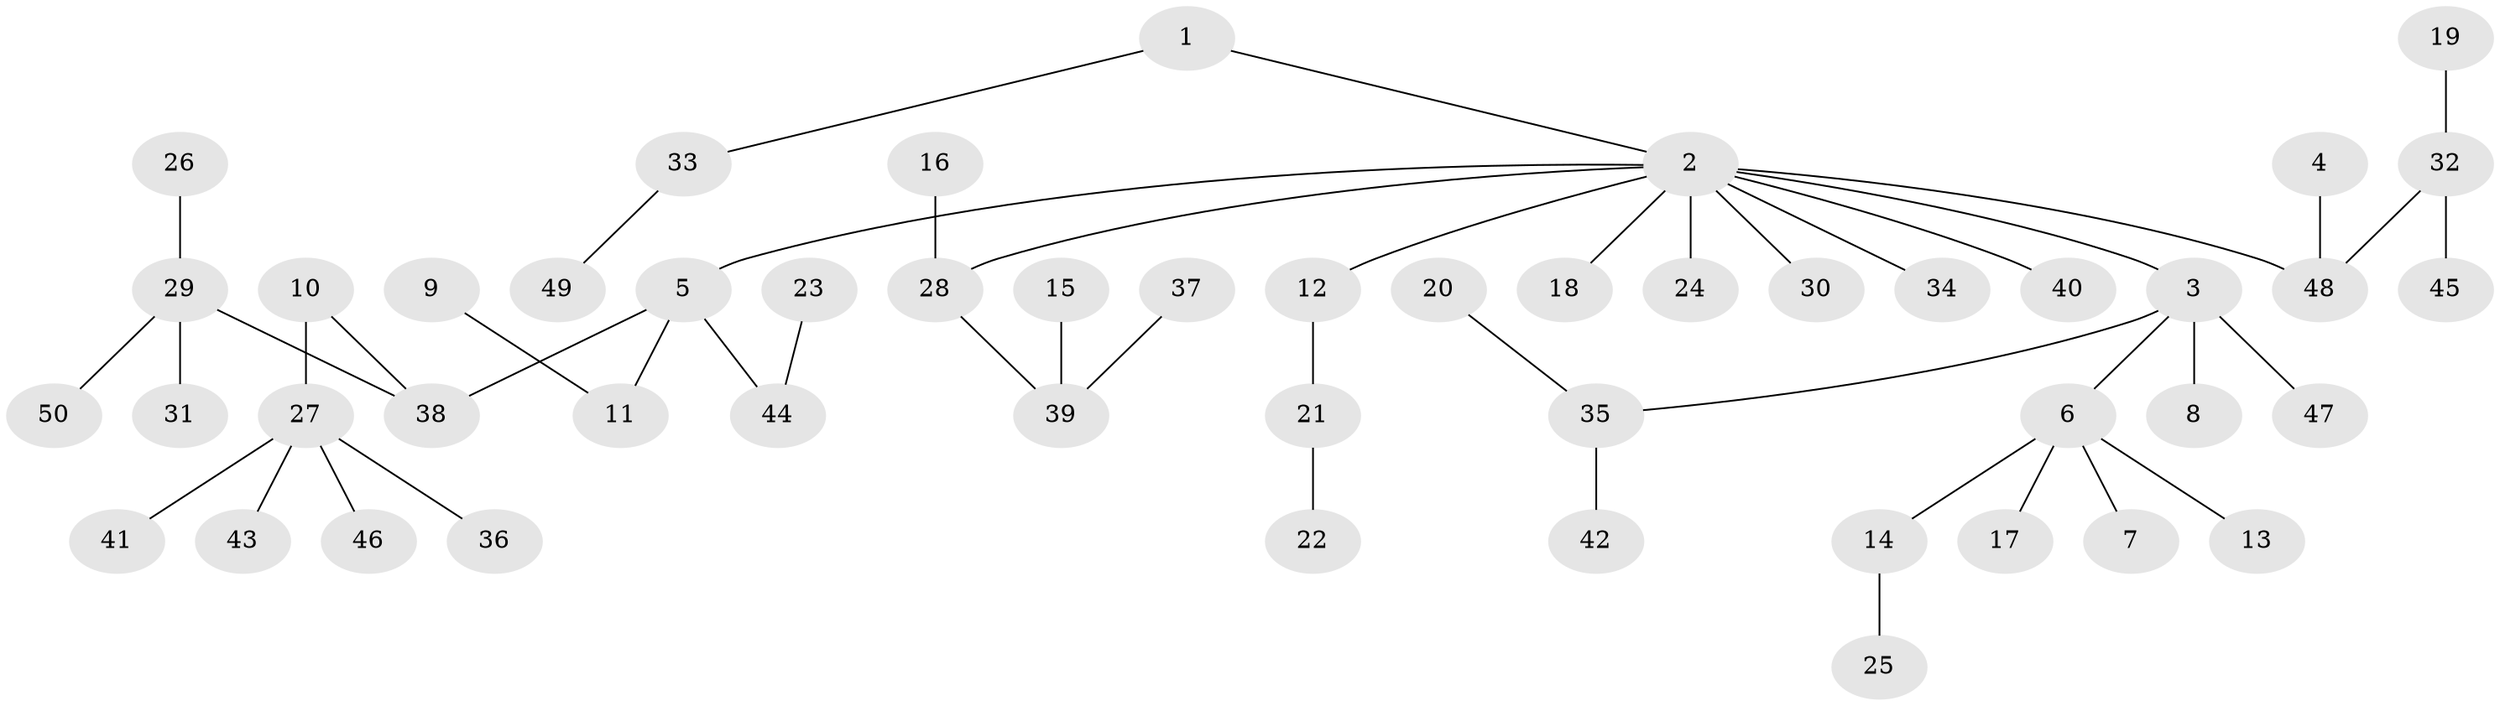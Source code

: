 // original degree distribution, {4: 0.09090909090909091, 6: 0.010101010101010102, 5: 0.04040404040404041, 2: 0.23232323232323232, 3: 0.13131313131313133, 1: 0.494949494949495}
// Generated by graph-tools (version 1.1) at 2025/26/03/09/25 03:26:25]
// undirected, 50 vertices, 49 edges
graph export_dot {
graph [start="1"]
  node [color=gray90,style=filled];
  1;
  2;
  3;
  4;
  5;
  6;
  7;
  8;
  9;
  10;
  11;
  12;
  13;
  14;
  15;
  16;
  17;
  18;
  19;
  20;
  21;
  22;
  23;
  24;
  25;
  26;
  27;
  28;
  29;
  30;
  31;
  32;
  33;
  34;
  35;
  36;
  37;
  38;
  39;
  40;
  41;
  42;
  43;
  44;
  45;
  46;
  47;
  48;
  49;
  50;
  1 -- 2 [weight=1.0];
  1 -- 33 [weight=1.0];
  2 -- 3 [weight=1.0];
  2 -- 5 [weight=1.0];
  2 -- 12 [weight=1.0];
  2 -- 18 [weight=1.0];
  2 -- 24 [weight=1.0];
  2 -- 28 [weight=1.0];
  2 -- 30 [weight=1.0];
  2 -- 34 [weight=1.0];
  2 -- 40 [weight=1.0];
  2 -- 48 [weight=1.0];
  3 -- 6 [weight=1.0];
  3 -- 8 [weight=1.0];
  3 -- 35 [weight=1.0];
  3 -- 47 [weight=1.0];
  4 -- 48 [weight=1.0];
  5 -- 11 [weight=1.0];
  5 -- 38 [weight=1.0];
  5 -- 44 [weight=1.0];
  6 -- 7 [weight=1.0];
  6 -- 13 [weight=1.0];
  6 -- 14 [weight=1.0];
  6 -- 17 [weight=1.0];
  9 -- 11 [weight=1.0];
  10 -- 27 [weight=1.0];
  10 -- 38 [weight=1.0];
  12 -- 21 [weight=1.0];
  14 -- 25 [weight=1.0];
  15 -- 39 [weight=1.0];
  16 -- 28 [weight=1.0];
  19 -- 32 [weight=1.0];
  20 -- 35 [weight=1.0];
  21 -- 22 [weight=1.0];
  23 -- 44 [weight=1.0];
  26 -- 29 [weight=1.0];
  27 -- 36 [weight=1.0];
  27 -- 41 [weight=1.0];
  27 -- 43 [weight=1.0];
  27 -- 46 [weight=1.0];
  28 -- 39 [weight=1.0];
  29 -- 31 [weight=1.0];
  29 -- 38 [weight=1.0];
  29 -- 50 [weight=1.0];
  32 -- 45 [weight=1.0];
  32 -- 48 [weight=1.0];
  33 -- 49 [weight=1.0];
  35 -- 42 [weight=1.0];
  37 -- 39 [weight=1.0];
}
